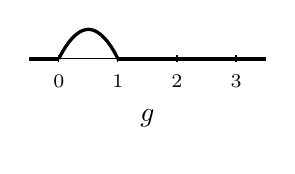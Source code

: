 \begin{tikzpicture}[scale=0.75]
  \pgfmathsetmacro{\xO}{0}
  \draw (-.5,0)--(3.5,0);
%  \draw (0,0)--(0,.6);

  \draw[very thick] plot[smooth,tension=1]
  coordinates{({\xO},0) ({.5+\xO}, .5) ({1+\xO},0)};
  \draw[very thick] (-0.5,0)--(\xO,0);
  \draw[very thick] ({\xO+1},0)--(3.5,0);


  \foreach \x in {0, 1, 2, 3}{
               \draw[thin] (\x,-0.06)--(\x,0.06);
               \draw (\x, -0.1) node[below] {\scriptsize $\x$};
};
  \draw (1.5,-0.7) node[below] {$g$};
  \draw (1.5,-0.7) node[below] {$\phantom{T_{\xi_1}g}$};

%  \foreach \x in {0.5}{
%               \draw[thin] (-.025,\x)--(0.025,\x);
%};

%  \draw (0,-.025) node[below] {$0$};
%  \draw (.5,-.025) node[below] {$\frac{1}{2}$};
%  \draw (1,-.025) node[below] {$1$};
%  \draw (1.5,-.025) node[below] {$\frac{3}{2}$};
%  \draw (2,-.025) node[below] {$2$};
%  \draw (-.025,.5) node[left] {$\frac{1}{2}$};
%  \draw (-.025,1) node[left] {$1$};
\end{tikzpicture}
